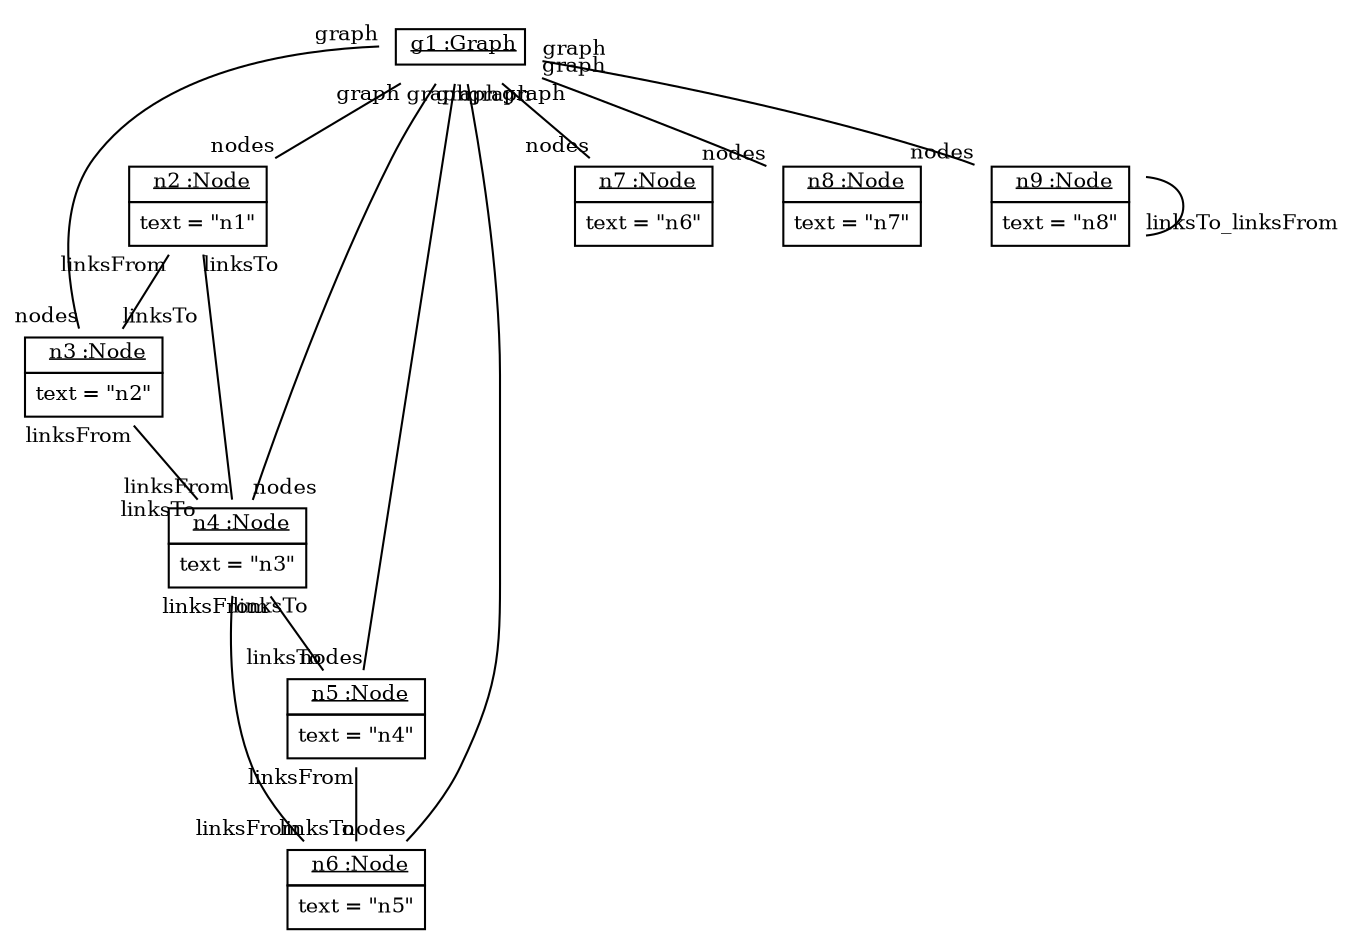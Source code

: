 graph ObjectDiagram {
   node [shape = none, fontsize = 10];
   edge [fontsize = 10];
   compound=true;

g1 [label=<<table border='0' cellborder='1' cellspacing='0'> <tr> <td> <u>g1 :Graph</u></td></tr></table>>];
n2 [label=<<table border='0' cellborder='1' cellspacing='0'> <tr> <td> <u>n2 :Node</u></td></tr><tr><td><table border='0' cellborder='0' cellspacing='0'><tr><td align='left'>text = "n1"</td></tr></table></td></tr></table>>];
n3 [label=<<table border='0' cellborder='1' cellspacing='0'> <tr> <td> <u>n3 :Node</u></td></tr><tr><td><table border='0' cellborder='0' cellspacing='0'><tr><td align='left'>text = "n2"</td></tr></table></td></tr></table>>];
n4 [label=<<table border='0' cellborder='1' cellspacing='0'> <tr> <td> <u>n4 :Node</u></td></tr><tr><td><table border='0' cellborder='0' cellspacing='0'><tr><td align='left'>text = "n3"</td></tr></table></td></tr></table>>];
n5 [label=<<table border='0' cellborder='1' cellspacing='0'> <tr> <td> <u>n5 :Node</u></td></tr><tr><td><table border='0' cellborder='0' cellspacing='0'><tr><td align='left'>text = "n4"</td></tr></table></td></tr></table>>];
n6 [label=<<table border='0' cellborder='1' cellspacing='0'> <tr> <td> <u>n6 :Node</u></td></tr><tr><td><table border='0' cellborder='0' cellspacing='0'><tr><td align='left'>text = "n5"</td></tr></table></td></tr></table>>];
n7 [label=<<table border='0' cellborder='1' cellspacing='0'> <tr> <td> <u>n7 :Node</u></td></tr><tr><td><table border='0' cellborder='0' cellspacing='0'><tr><td align='left'>text = "n6"</td></tr></table></td></tr></table>>];
n8 [label=<<table border='0' cellborder='1' cellspacing='0'> <tr> <td> <u>n8 :Node</u></td></tr><tr><td><table border='0' cellborder='0' cellspacing='0'><tr><td align='left'>text = "n7"</td></tr></table></td></tr></table>>];
n9 [label=<<table border='0' cellborder='1' cellspacing='0'> <tr> <td> <u>n9 :Node</u></td></tr><tr><td><table border='0' cellborder='0' cellspacing='0'><tr><td align='left'>text = "n8"</td></tr></table></td></tr></table>>];

g1 -- n2 [headlabel = "nodes" taillabel = "graph"];
g1 -- n3 [headlabel = "nodes" taillabel = "graph"];
g1 -- n4 [headlabel = "nodes" taillabel = "graph"];
g1 -- n5 [headlabel = "nodes" taillabel = "graph"];
g1 -- n6 [headlabel = "nodes" taillabel = "graph"];
g1 -- n7 [headlabel = "nodes" taillabel = "graph"];
g1 -- n8 [headlabel = "nodes" taillabel = "graph"];
g1 -- n9 [headlabel = "nodes" taillabel = "graph"];
n2 -- n3 [headlabel = "linksTo" taillabel = "linksFrom"];
n2 -- n4 [headlabel = "linksFrom" taillabel = "linksTo"];
n3 -- n4 [headlabel = "linksTo" taillabel = "linksFrom"];
n4 -- n5 [headlabel = "linksTo" taillabel = "linksFrom"];
n4 -- n6 [headlabel = "linksFrom" taillabel = "linksTo"];
n5 -- n6 [headlabel = "linksTo" taillabel = "linksFrom"];
n9 -- n9 [headlabel = "linksTo_linksFrom" taillabel = ""];
}
